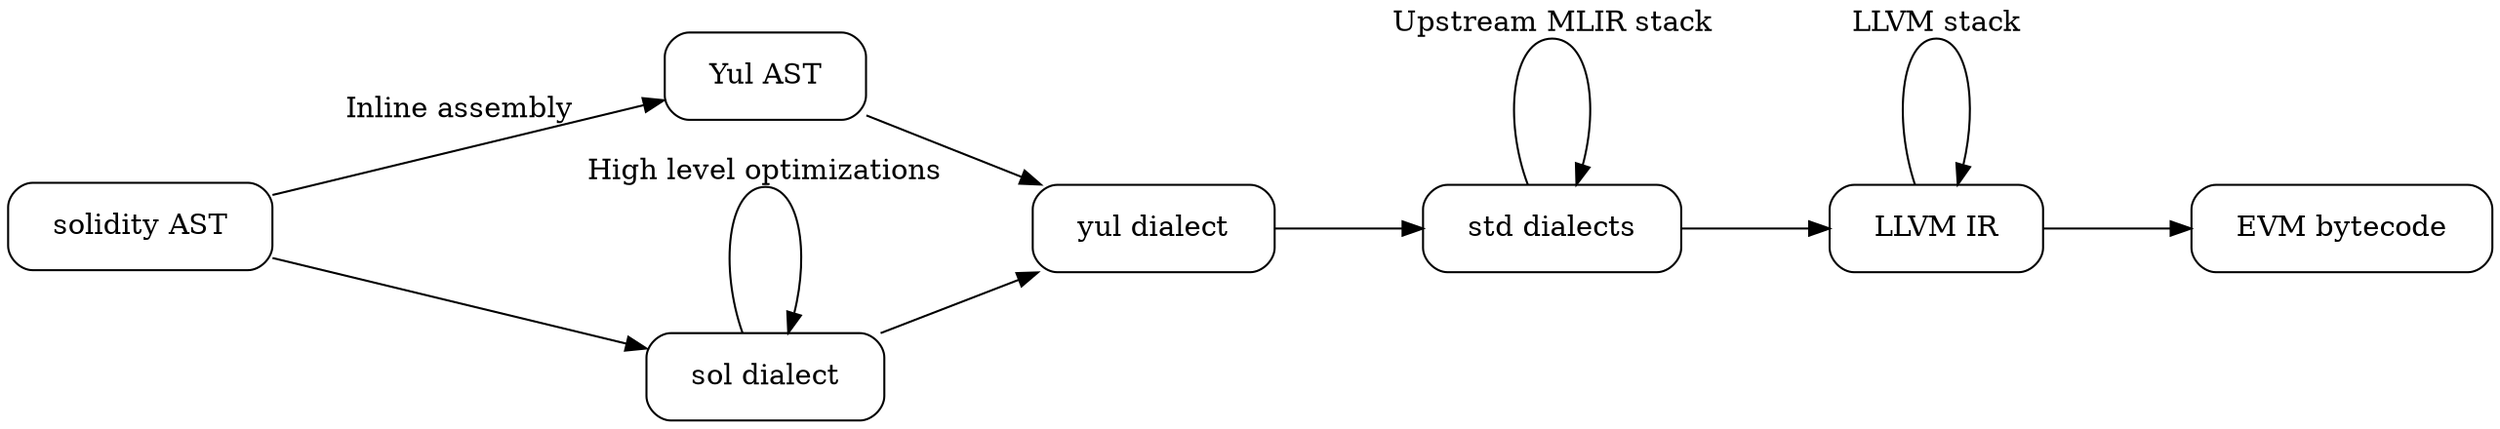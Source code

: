 digraph G {
  rankdir=LR;
  nodesep=1.0;
  ranksep=1.0;
  node [shape=box, style=rounded, fontsize=14, margin="0.3,0.2"];

  ast [label="solidity AST"];
  yast [label="Yul AST"];
  sol [label="sol dialect"];
  yul [label="yul dialect"];
  std [label="std dialects"];
  llvm [label="LLVM IR"];
  bytecode [label="EVM bytecode"];

  ast -> sol;
  sol -> sol [label="High level optimizations"];
  sol -> yul;
  yul -> std;
  std -> std [label="Upstream MLIR stack"];
  std -> llvm;
  llvm -> llvm [label="LLVM stack"];
  llvm -> bytecode;
  ast -> yast [label="Inline assembly"]
  yast -> yul;
}
